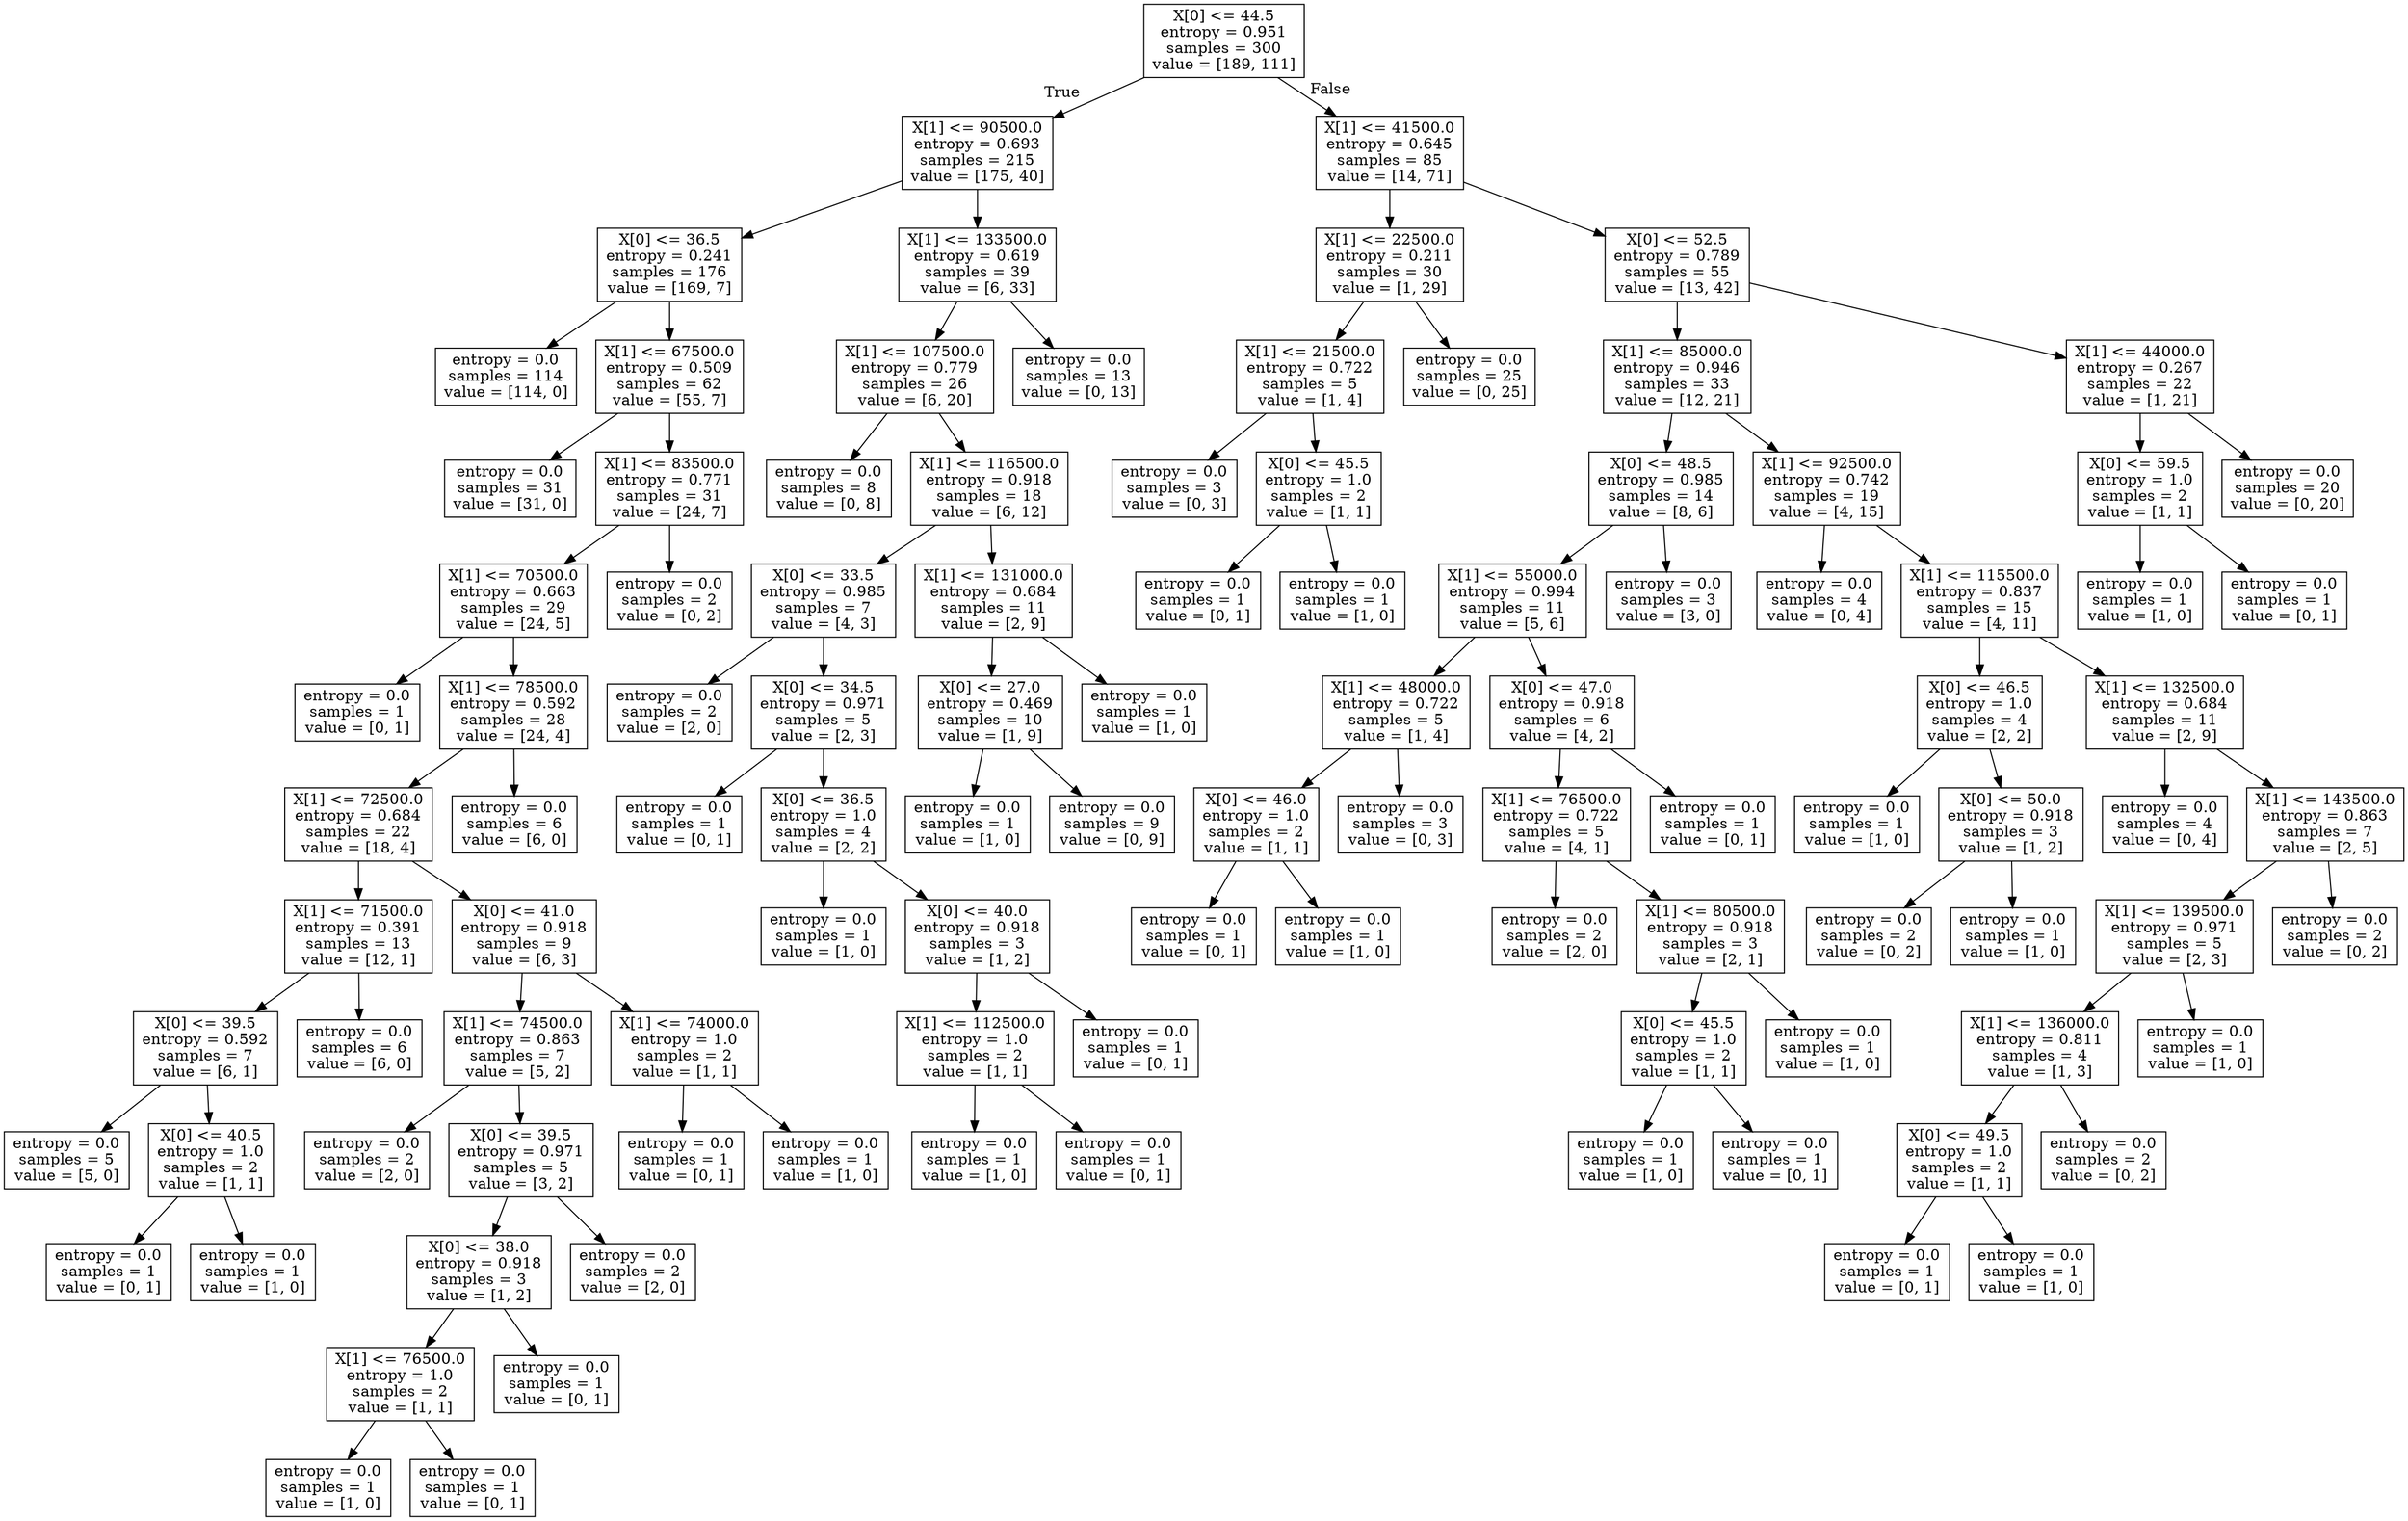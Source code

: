 digraph Tree {
node [shape=box] ;
0 [label="X[0] <= 44.5\nentropy = 0.951\nsamples = 300\nvalue = [189, 111]"] ;
1 [label="X[1] <= 90500.0\nentropy = 0.693\nsamples = 215\nvalue = [175, 40]"] ;
0 -> 1 [labeldistance=2.5, labelangle=45, headlabel="True"] ;
2 [label="X[0] <= 36.5\nentropy = 0.241\nsamples = 176\nvalue = [169, 7]"] ;
1 -> 2 ;
3 [label="entropy = 0.0\nsamples = 114\nvalue = [114, 0]"] ;
2 -> 3 ;
4 [label="X[1] <= 67500.0\nentropy = 0.509\nsamples = 62\nvalue = [55, 7]"] ;
2 -> 4 ;
5 [label="entropy = 0.0\nsamples = 31\nvalue = [31, 0]"] ;
4 -> 5 ;
6 [label="X[1] <= 83500.0\nentropy = 0.771\nsamples = 31\nvalue = [24, 7]"] ;
4 -> 6 ;
7 [label="X[1] <= 70500.0\nentropy = 0.663\nsamples = 29\nvalue = [24, 5]"] ;
6 -> 7 ;
8 [label="entropy = 0.0\nsamples = 1\nvalue = [0, 1]"] ;
7 -> 8 ;
9 [label="X[1] <= 78500.0\nentropy = 0.592\nsamples = 28\nvalue = [24, 4]"] ;
7 -> 9 ;
10 [label="X[1] <= 72500.0\nentropy = 0.684\nsamples = 22\nvalue = [18, 4]"] ;
9 -> 10 ;
11 [label="X[1] <= 71500.0\nentropy = 0.391\nsamples = 13\nvalue = [12, 1]"] ;
10 -> 11 ;
12 [label="X[0] <= 39.5\nentropy = 0.592\nsamples = 7\nvalue = [6, 1]"] ;
11 -> 12 ;
13 [label="entropy = 0.0\nsamples = 5\nvalue = [5, 0]"] ;
12 -> 13 ;
14 [label="X[0] <= 40.5\nentropy = 1.0\nsamples = 2\nvalue = [1, 1]"] ;
12 -> 14 ;
15 [label="entropy = 0.0\nsamples = 1\nvalue = [0, 1]"] ;
14 -> 15 ;
16 [label="entropy = 0.0\nsamples = 1\nvalue = [1, 0]"] ;
14 -> 16 ;
17 [label="entropy = 0.0\nsamples = 6\nvalue = [6, 0]"] ;
11 -> 17 ;
18 [label="X[0] <= 41.0\nentropy = 0.918\nsamples = 9\nvalue = [6, 3]"] ;
10 -> 18 ;
19 [label="X[1] <= 74500.0\nentropy = 0.863\nsamples = 7\nvalue = [5, 2]"] ;
18 -> 19 ;
20 [label="entropy = 0.0\nsamples = 2\nvalue = [2, 0]"] ;
19 -> 20 ;
21 [label="X[0] <= 39.5\nentropy = 0.971\nsamples = 5\nvalue = [3, 2]"] ;
19 -> 21 ;
22 [label="X[0] <= 38.0\nentropy = 0.918\nsamples = 3\nvalue = [1, 2]"] ;
21 -> 22 ;
23 [label="X[1] <= 76500.0\nentropy = 1.0\nsamples = 2\nvalue = [1, 1]"] ;
22 -> 23 ;
24 [label="entropy = 0.0\nsamples = 1\nvalue = [1, 0]"] ;
23 -> 24 ;
25 [label="entropy = 0.0\nsamples = 1\nvalue = [0, 1]"] ;
23 -> 25 ;
26 [label="entropy = 0.0\nsamples = 1\nvalue = [0, 1]"] ;
22 -> 26 ;
27 [label="entropy = 0.0\nsamples = 2\nvalue = [2, 0]"] ;
21 -> 27 ;
28 [label="X[1] <= 74000.0\nentropy = 1.0\nsamples = 2\nvalue = [1, 1]"] ;
18 -> 28 ;
29 [label="entropy = 0.0\nsamples = 1\nvalue = [0, 1]"] ;
28 -> 29 ;
30 [label="entropy = 0.0\nsamples = 1\nvalue = [1, 0]"] ;
28 -> 30 ;
31 [label="entropy = 0.0\nsamples = 6\nvalue = [6, 0]"] ;
9 -> 31 ;
32 [label="entropy = 0.0\nsamples = 2\nvalue = [0, 2]"] ;
6 -> 32 ;
33 [label="X[1] <= 133500.0\nentropy = 0.619\nsamples = 39\nvalue = [6, 33]"] ;
1 -> 33 ;
34 [label="X[1] <= 107500.0\nentropy = 0.779\nsamples = 26\nvalue = [6, 20]"] ;
33 -> 34 ;
35 [label="entropy = 0.0\nsamples = 8\nvalue = [0, 8]"] ;
34 -> 35 ;
36 [label="X[1] <= 116500.0\nentropy = 0.918\nsamples = 18\nvalue = [6, 12]"] ;
34 -> 36 ;
37 [label="X[0] <= 33.5\nentropy = 0.985\nsamples = 7\nvalue = [4, 3]"] ;
36 -> 37 ;
38 [label="entropy = 0.0\nsamples = 2\nvalue = [2, 0]"] ;
37 -> 38 ;
39 [label="X[0] <= 34.5\nentropy = 0.971\nsamples = 5\nvalue = [2, 3]"] ;
37 -> 39 ;
40 [label="entropy = 0.0\nsamples = 1\nvalue = [0, 1]"] ;
39 -> 40 ;
41 [label="X[0] <= 36.5\nentropy = 1.0\nsamples = 4\nvalue = [2, 2]"] ;
39 -> 41 ;
42 [label="entropy = 0.0\nsamples = 1\nvalue = [1, 0]"] ;
41 -> 42 ;
43 [label="X[0] <= 40.0\nentropy = 0.918\nsamples = 3\nvalue = [1, 2]"] ;
41 -> 43 ;
44 [label="X[1] <= 112500.0\nentropy = 1.0\nsamples = 2\nvalue = [1, 1]"] ;
43 -> 44 ;
45 [label="entropy = 0.0\nsamples = 1\nvalue = [1, 0]"] ;
44 -> 45 ;
46 [label="entropy = 0.0\nsamples = 1\nvalue = [0, 1]"] ;
44 -> 46 ;
47 [label="entropy = 0.0\nsamples = 1\nvalue = [0, 1]"] ;
43 -> 47 ;
48 [label="X[1] <= 131000.0\nentropy = 0.684\nsamples = 11\nvalue = [2, 9]"] ;
36 -> 48 ;
49 [label="X[0] <= 27.0\nentropy = 0.469\nsamples = 10\nvalue = [1, 9]"] ;
48 -> 49 ;
50 [label="entropy = 0.0\nsamples = 1\nvalue = [1, 0]"] ;
49 -> 50 ;
51 [label="entropy = 0.0\nsamples = 9\nvalue = [0, 9]"] ;
49 -> 51 ;
52 [label="entropy = 0.0\nsamples = 1\nvalue = [1, 0]"] ;
48 -> 52 ;
53 [label="entropy = 0.0\nsamples = 13\nvalue = [0, 13]"] ;
33 -> 53 ;
54 [label="X[1] <= 41500.0\nentropy = 0.645\nsamples = 85\nvalue = [14, 71]"] ;
0 -> 54 [labeldistance=2.5, labelangle=-45, headlabel="False"] ;
55 [label="X[1] <= 22500.0\nentropy = 0.211\nsamples = 30\nvalue = [1, 29]"] ;
54 -> 55 ;
56 [label="X[1] <= 21500.0\nentropy = 0.722\nsamples = 5\nvalue = [1, 4]"] ;
55 -> 56 ;
57 [label="entropy = 0.0\nsamples = 3\nvalue = [0, 3]"] ;
56 -> 57 ;
58 [label="X[0] <= 45.5\nentropy = 1.0\nsamples = 2\nvalue = [1, 1]"] ;
56 -> 58 ;
59 [label="entropy = 0.0\nsamples = 1\nvalue = [0, 1]"] ;
58 -> 59 ;
60 [label="entropy = 0.0\nsamples = 1\nvalue = [1, 0]"] ;
58 -> 60 ;
61 [label="entropy = 0.0\nsamples = 25\nvalue = [0, 25]"] ;
55 -> 61 ;
62 [label="X[0] <= 52.5\nentropy = 0.789\nsamples = 55\nvalue = [13, 42]"] ;
54 -> 62 ;
63 [label="X[1] <= 85000.0\nentropy = 0.946\nsamples = 33\nvalue = [12, 21]"] ;
62 -> 63 ;
64 [label="X[0] <= 48.5\nentropy = 0.985\nsamples = 14\nvalue = [8, 6]"] ;
63 -> 64 ;
65 [label="X[1] <= 55000.0\nentropy = 0.994\nsamples = 11\nvalue = [5, 6]"] ;
64 -> 65 ;
66 [label="X[1] <= 48000.0\nentropy = 0.722\nsamples = 5\nvalue = [1, 4]"] ;
65 -> 66 ;
67 [label="X[0] <= 46.0\nentropy = 1.0\nsamples = 2\nvalue = [1, 1]"] ;
66 -> 67 ;
68 [label="entropy = 0.0\nsamples = 1\nvalue = [0, 1]"] ;
67 -> 68 ;
69 [label="entropy = 0.0\nsamples = 1\nvalue = [1, 0]"] ;
67 -> 69 ;
70 [label="entropy = 0.0\nsamples = 3\nvalue = [0, 3]"] ;
66 -> 70 ;
71 [label="X[0] <= 47.0\nentropy = 0.918\nsamples = 6\nvalue = [4, 2]"] ;
65 -> 71 ;
72 [label="X[1] <= 76500.0\nentropy = 0.722\nsamples = 5\nvalue = [4, 1]"] ;
71 -> 72 ;
73 [label="entropy = 0.0\nsamples = 2\nvalue = [2, 0]"] ;
72 -> 73 ;
74 [label="X[1] <= 80500.0\nentropy = 0.918\nsamples = 3\nvalue = [2, 1]"] ;
72 -> 74 ;
75 [label="X[0] <= 45.5\nentropy = 1.0\nsamples = 2\nvalue = [1, 1]"] ;
74 -> 75 ;
76 [label="entropy = 0.0\nsamples = 1\nvalue = [1, 0]"] ;
75 -> 76 ;
77 [label="entropy = 0.0\nsamples = 1\nvalue = [0, 1]"] ;
75 -> 77 ;
78 [label="entropy = 0.0\nsamples = 1\nvalue = [1, 0]"] ;
74 -> 78 ;
79 [label="entropy = 0.0\nsamples = 1\nvalue = [0, 1]"] ;
71 -> 79 ;
80 [label="entropy = 0.0\nsamples = 3\nvalue = [3, 0]"] ;
64 -> 80 ;
81 [label="X[1] <= 92500.0\nentropy = 0.742\nsamples = 19\nvalue = [4, 15]"] ;
63 -> 81 ;
82 [label="entropy = 0.0\nsamples = 4\nvalue = [0, 4]"] ;
81 -> 82 ;
83 [label="X[1] <= 115500.0\nentropy = 0.837\nsamples = 15\nvalue = [4, 11]"] ;
81 -> 83 ;
84 [label="X[0] <= 46.5\nentropy = 1.0\nsamples = 4\nvalue = [2, 2]"] ;
83 -> 84 ;
85 [label="entropy = 0.0\nsamples = 1\nvalue = [1, 0]"] ;
84 -> 85 ;
86 [label="X[0] <= 50.0\nentropy = 0.918\nsamples = 3\nvalue = [1, 2]"] ;
84 -> 86 ;
87 [label="entropy = 0.0\nsamples = 2\nvalue = [0, 2]"] ;
86 -> 87 ;
88 [label="entropy = 0.0\nsamples = 1\nvalue = [1, 0]"] ;
86 -> 88 ;
89 [label="X[1] <= 132500.0\nentropy = 0.684\nsamples = 11\nvalue = [2, 9]"] ;
83 -> 89 ;
90 [label="entropy = 0.0\nsamples = 4\nvalue = [0, 4]"] ;
89 -> 90 ;
91 [label="X[1] <= 143500.0\nentropy = 0.863\nsamples = 7\nvalue = [2, 5]"] ;
89 -> 91 ;
92 [label="X[1] <= 139500.0\nentropy = 0.971\nsamples = 5\nvalue = [2, 3]"] ;
91 -> 92 ;
93 [label="X[1] <= 136000.0\nentropy = 0.811\nsamples = 4\nvalue = [1, 3]"] ;
92 -> 93 ;
94 [label="X[0] <= 49.5\nentropy = 1.0\nsamples = 2\nvalue = [1, 1]"] ;
93 -> 94 ;
95 [label="entropy = 0.0\nsamples = 1\nvalue = [0, 1]"] ;
94 -> 95 ;
96 [label="entropy = 0.0\nsamples = 1\nvalue = [1, 0]"] ;
94 -> 96 ;
97 [label="entropy = 0.0\nsamples = 2\nvalue = [0, 2]"] ;
93 -> 97 ;
98 [label="entropy = 0.0\nsamples = 1\nvalue = [1, 0]"] ;
92 -> 98 ;
99 [label="entropy = 0.0\nsamples = 2\nvalue = [0, 2]"] ;
91 -> 99 ;
100 [label="X[1] <= 44000.0\nentropy = 0.267\nsamples = 22\nvalue = [1, 21]"] ;
62 -> 100 ;
101 [label="X[0] <= 59.5\nentropy = 1.0\nsamples = 2\nvalue = [1, 1]"] ;
100 -> 101 ;
102 [label="entropy = 0.0\nsamples = 1\nvalue = [1, 0]"] ;
101 -> 102 ;
103 [label="entropy = 0.0\nsamples = 1\nvalue = [0, 1]"] ;
101 -> 103 ;
104 [label="entropy = 0.0\nsamples = 20\nvalue = [0, 20]"] ;
100 -> 104 ;
}